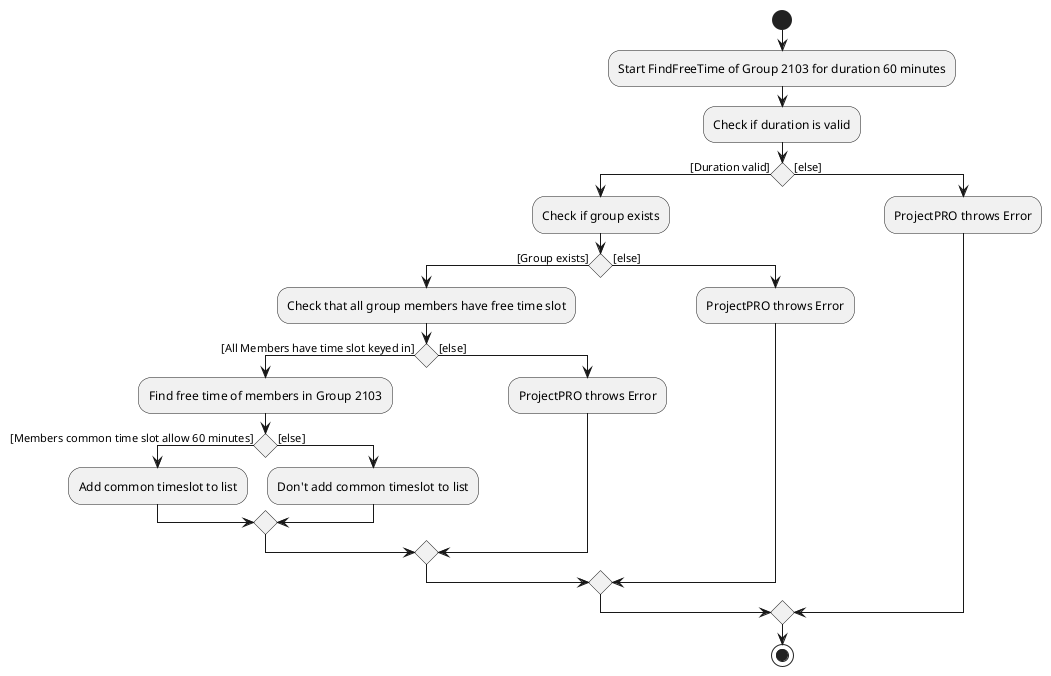 @startuml
'https://plantuml.com/activity-diagram-beta

start
:Start FindFreeTime of Group 2103 for duration 60 minutes;
:Check if duration is valid;
if () then ([Duration valid])
  :Check if group exists;
  if () then ([Group exists])
    :Check that all group members have free time slot;
    if () then ([All Members have time slot keyed in])
      :Find free time of members in Group 2103;
      if () then ([Members common time slot allow 60 minutes])
        :Add common timeslot to list;
      else ([else])
        :Don't add common timeslot to list;
      endif
    else ([else])
      :ProjectPRO throws Error;
    endif
  else ([else])
    :ProjectPRO throws Error;
  endif
else ([else])
  :ProjectPRO throws Error;
endif
stop

@enduml
